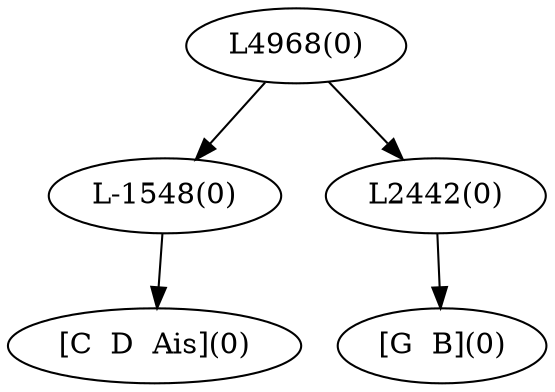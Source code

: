 digraph sample{
"L-1548(0)"->"[C  D  Ais](0)"
"L2442(0)"->"[G  B](0)"
"L4968(0)"->"L-1548(0)"
"L4968(0)"->"L2442(0)"
{rank = min; "L4968(0)"}
{rank = same; "L-1548(0)"; "L2442(0)";}
{rank = max; "[C  D  Ais](0)"; "[G  B](0)";}
}